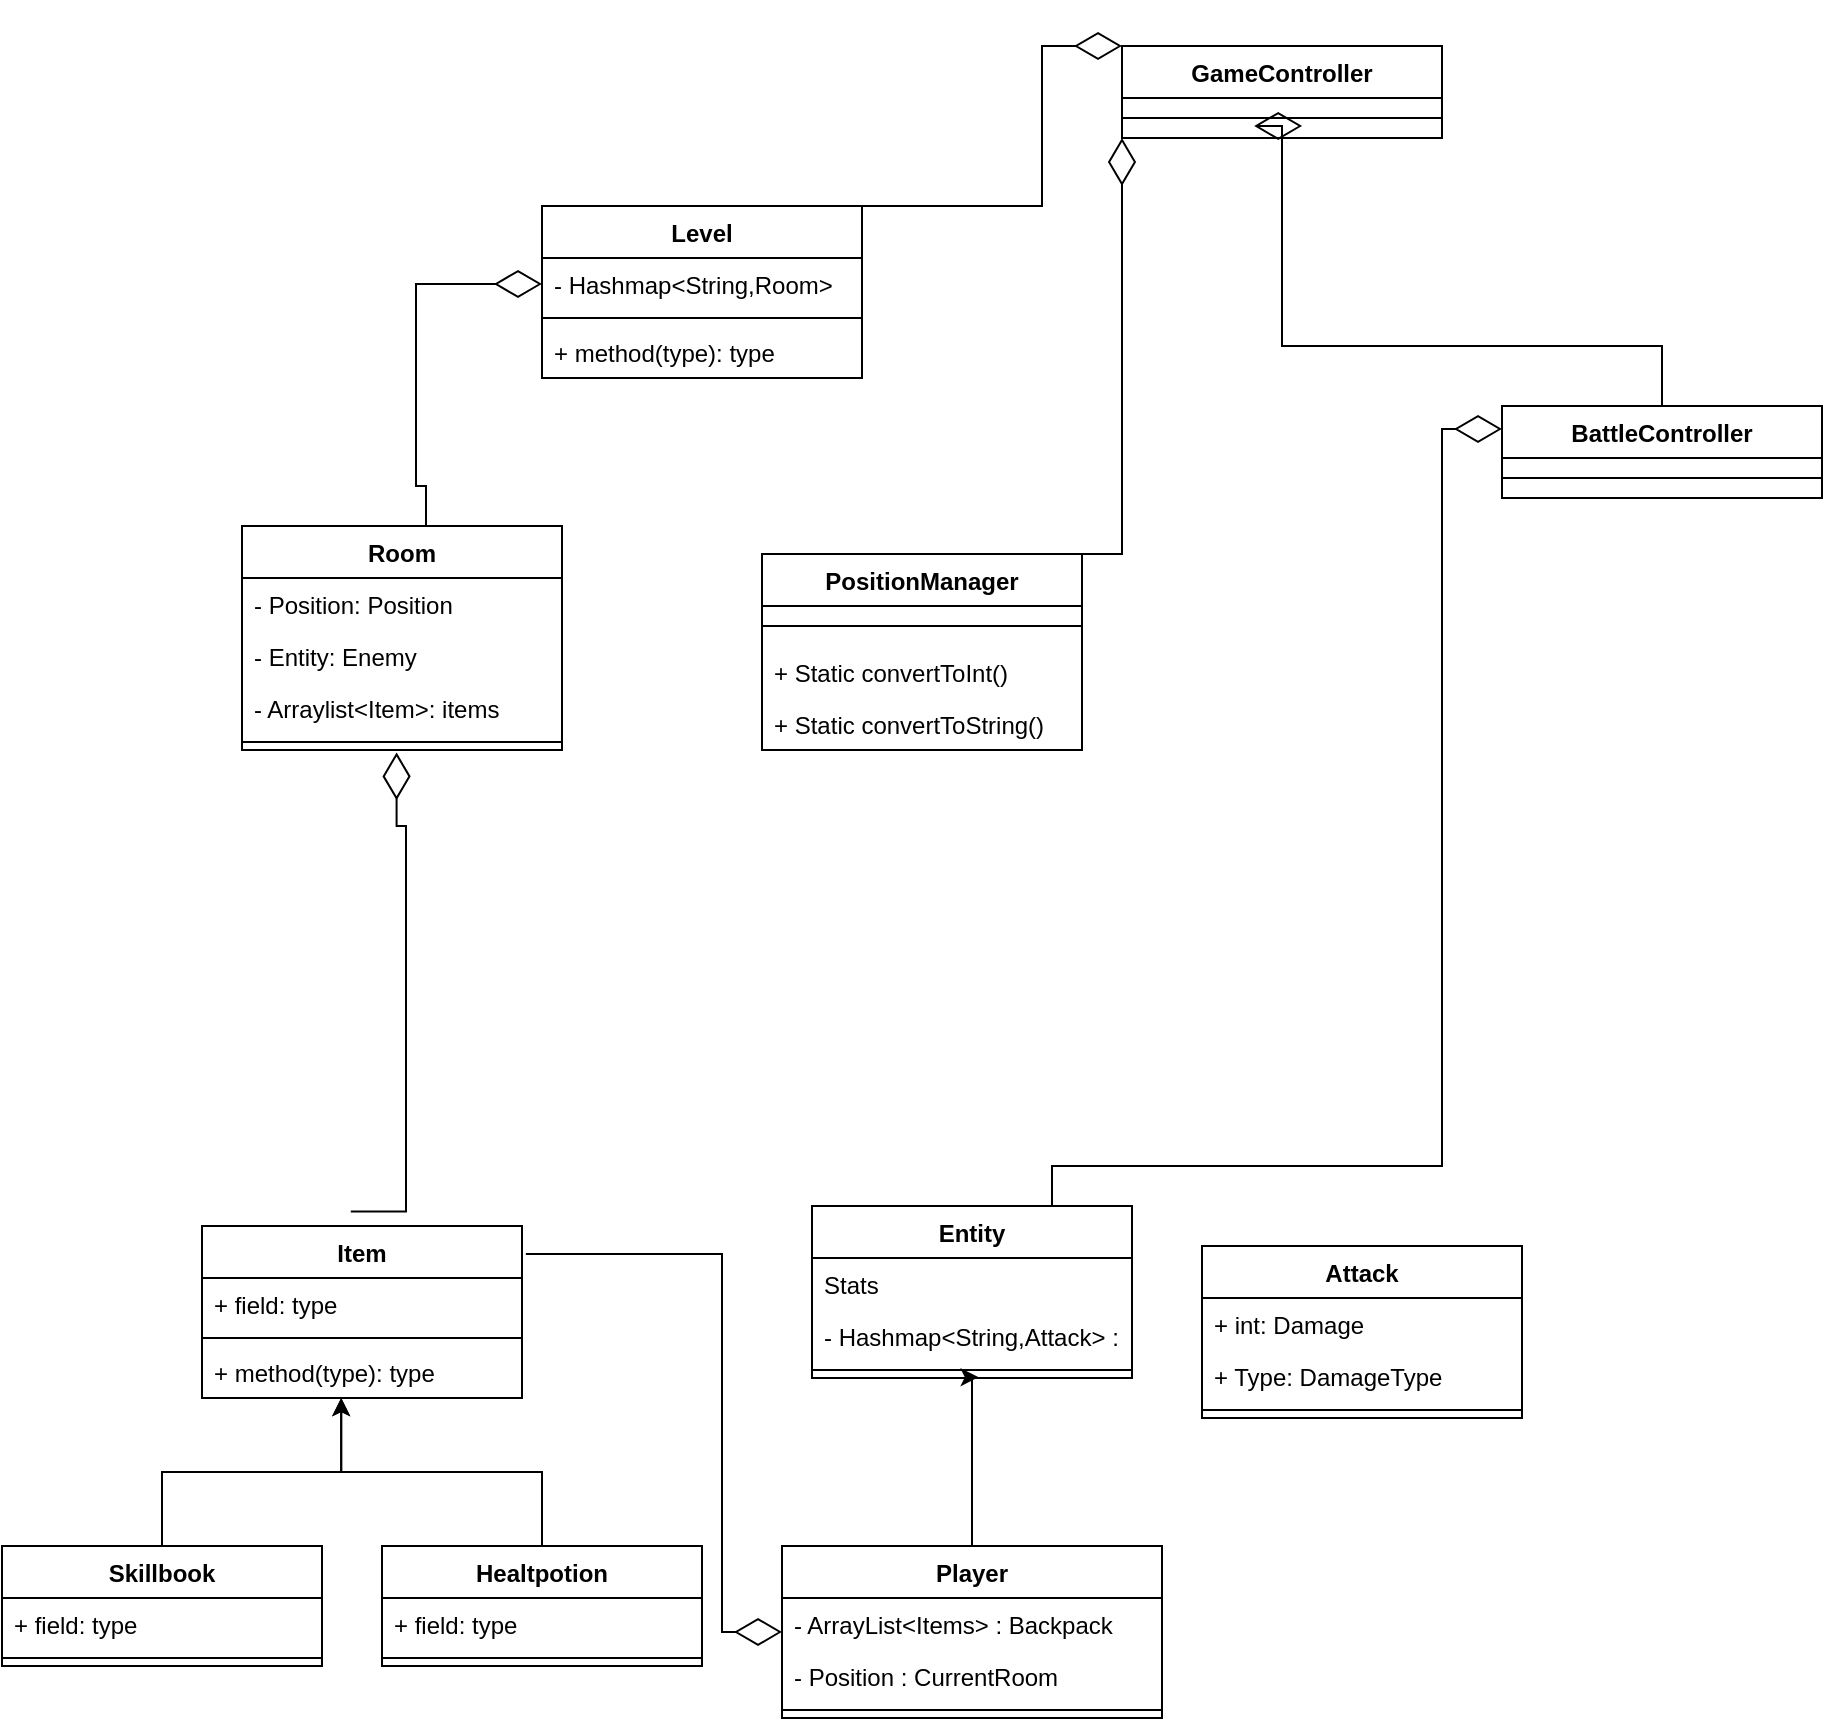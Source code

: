 <mxfile version="15.2.9" type="device"><diagram id="8FOunJz_BicetKOHRiKJ" name="Page-1"><mxGraphModel dx="1068" dy="529" grid="1" gridSize="10" guides="1" tooltips="1" connect="1" arrows="1" fold="1" page="1" pageScale="1" pageWidth="850" pageHeight="1100" math="0" shadow="0"><root><mxCell id="0"/><mxCell id="1" parent="0"/><mxCell id="oEo7f3BQlnCG__MC31yv-13" value="Level" style="swimlane;fontStyle=1;align=center;verticalAlign=top;childLayout=stackLayout;horizontal=1;startSize=26;horizontalStack=0;resizeParent=1;resizeParentMax=0;resizeLast=0;collapsible=1;marginBottom=0;" vertex="1" parent="1"><mxGeometry x="360" y="110" width="160" height="86" as="geometry"/></mxCell><mxCell id="oEo7f3BQlnCG__MC31yv-14" value="- Hashmap&lt;String,Room&gt;" style="text;strokeColor=none;fillColor=none;align=left;verticalAlign=top;spacingLeft=4;spacingRight=4;overflow=hidden;rotatable=0;points=[[0,0.5],[1,0.5]];portConstraint=eastwest;" vertex="1" parent="oEo7f3BQlnCG__MC31yv-13"><mxGeometry y="26" width="160" height="26" as="geometry"/></mxCell><mxCell id="oEo7f3BQlnCG__MC31yv-15" value="" style="line;strokeWidth=1;fillColor=none;align=left;verticalAlign=middle;spacingTop=-1;spacingLeft=3;spacingRight=3;rotatable=0;labelPosition=right;points=[];portConstraint=eastwest;" vertex="1" parent="oEo7f3BQlnCG__MC31yv-13"><mxGeometry y="52" width="160" height="8" as="geometry"/></mxCell><mxCell id="oEo7f3BQlnCG__MC31yv-16" value="+ method(type): type" style="text;strokeColor=none;fillColor=none;align=left;verticalAlign=top;spacingLeft=4;spacingRight=4;overflow=hidden;rotatable=0;points=[[0,0.5],[1,0.5]];portConstraint=eastwest;" vertex="1" parent="oEo7f3BQlnCG__MC31yv-13"><mxGeometry y="60" width="160" height="26" as="geometry"/></mxCell><mxCell id="oEo7f3BQlnCG__MC31yv-17" value="Room" style="swimlane;fontStyle=1;align=center;verticalAlign=top;childLayout=stackLayout;horizontal=1;startSize=26;horizontalStack=0;resizeParent=1;resizeParentMax=0;resizeLast=0;collapsible=1;marginBottom=0;" vertex="1" parent="1"><mxGeometry x="210" y="270" width="160" height="112" as="geometry"/></mxCell><mxCell id="oEo7f3BQlnCG__MC31yv-18" value="- Position: Position" style="text;strokeColor=none;fillColor=none;align=left;verticalAlign=top;spacingLeft=4;spacingRight=4;overflow=hidden;rotatable=0;points=[[0,0.5],[1,0.5]];portConstraint=eastwest;" vertex="1" parent="oEo7f3BQlnCG__MC31yv-17"><mxGeometry y="26" width="160" height="26" as="geometry"/></mxCell><mxCell id="oEo7f3BQlnCG__MC31yv-27" value="- Entity: Enemy" style="text;strokeColor=none;fillColor=none;align=left;verticalAlign=top;spacingLeft=4;spacingRight=4;overflow=hidden;rotatable=0;points=[[0,0.5],[1,0.5]];portConstraint=eastwest;" vertex="1" parent="oEo7f3BQlnCG__MC31yv-17"><mxGeometry y="52" width="160" height="26" as="geometry"/></mxCell><mxCell id="oEo7f3BQlnCG__MC31yv-28" value="- Arraylist&lt;Item&gt;: items" style="text;strokeColor=none;fillColor=none;align=left;verticalAlign=top;spacingLeft=4;spacingRight=4;overflow=hidden;rotatable=0;points=[[0,0.5],[1,0.5]];portConstraint=eastwest;" vertex="1" parent="oEo7f3BQlnCG__MC31yv-17"><mxGeometry y="78" width="160" height="26" as="geometry"/></mxCell><mxCell id="oEo7f3BQlnCG__MC31yv-19" value="" style="line;strokeWidth=1;fillColor=none;align=left;verticalAlign=middle;spacingTop=-1;spacingLeft=3;spacingRight=3;rotatable=0;labelPosition=right;points=[];portConstraint=eastwest;" vertex="1" parent="oEo7f3BQlnCG__MC31yv-17"><mxGeometry y="104" width="160" height="8" as="geometry"/></mxCell><mxCell id="oEo7f3BQlnCG__MC31yv-22" value="PositionManager" style="swimlane;fontStyle=1;align=center;verticalAlign=top;childLayout=stackLayout;horizontal=1;startSize=26;horizontalStack=0;resizeParent=1;resizeParentMax=0;resizeLast=0;collapsible=1;marginBottom=0;" vertex="1" parent="1"><mxGeometry x="470" y="284" width="160" height="98" as="geometry"/></mxCell><mxCell id="oEo7f3BQlnCG__MC31yv-24" value="" style="line;strokeWidth=1;fillColor=none;align=left;verticalAlign=middle;spacingTop=-1;spacingLeft=3;spacingRight=3;rotatable=0;labelPosition=right;points=[];portConstraint=eastwest;" vertex="1" parent="oEo7f3BQlnCG__MC31yv-22"><mxGeometry y="26" width="160" height="20" as="geometry"/></mxCell><mxCell id="oEo7f3BQlnCG__MC31yv-63" value="+ Static convertToInt()" style="text;strokeColor=none;fillColor=none;align=left;verticalAlign=top;spacingLeft=4;spacingRight=4;overflow=hidden;rotatable=0;points=[[0,0.5],[1,0.5]];portConstraint=eastwest;" vertex="1" parent="oEo7f3BQlnCG__MC31yv-22"><mxGeometry y="46" width="160" height="26" as="geometry"/></mxCell><mxCell id="oEo7f3BQlnCG__MC31yv-64" value="+ Static convertToString()" style="text;strokeColor=none;fillColor=none;align=left;verticalAlign=top;spacingLeft=4;spacingRight=4;overflow=hidden;rotatable=0;points=[[0,0.5],[1,0.5]];portConstraint=eastwest;" vertex="1" parent="oEo7f3BQlnCG__MC31yv-22"><mxGeometry y="72" width="160" height="26" as="geometry"/></mxCell><mxCell id="oEo7f3BQlnCG__MC31yv-51" style="edgeStyle=orthogonalEdgeStyle;rounded=0;orthogonalLoop=1;jettySize=auto;html=1;entryX=0.521;entryY=0.95;entryDx=0;entryDy=0;entryPerimeter=0;" edge="1" parent="1" source="oEo7f3BQlnCG__MC31yv-29" target="oEo7f3BQlnCG__MC31yv-48"><mxGeometry relative="1" as="geometry"><mxPoint x="574.84" y="739.998" as="targetPoint"/><Array as="points"><mxPoint x="575" y="696"/></Array></mxGeometry></mxCell><mxCell id="oEo7f3BQlnCG__MC31yv-54" style="edgeStyle=orthogonalEdgeStyle;rounded=0;orthogonalLoop=1;jettySize=auto;html=1;entryX=1.012;entryY=0.163;entryDx=0;entryDy=0;entryPerimeter=0;endArrow=none;endFill=0;startArrow=diamondThin;startFill=0;targetPerimeterSpacing=0;sourcePerimeterSpacing=0;startSize=21;" edge="1" parent="1" source="oEo7f3BQlnCG__MC31yv-29" target="oEo7f3BQlnCG__MC31yv-34"><mxGeometry relative="1" as="geometry"><Array as="points"><mxPoint x="450" y="823"/><mxPoint x="450" y="634"/></Array></mxGeometry></mxCell><mxCell id="oEo7f3BQlnCG__MC31yv-29" value="Player" style="swimlane;fontStyle=1;align=center;verticalAlign=top;childLayout=stackLayout;horizontal=1;startSize=26;horizontalStack=0;resizeParent=1;resizeParentMax=0;resizeLast=0;collapsible=1;marginBottom=0;" vertex="1" parent="1"><mxGeometry x="480" y="780" width="190" height="86" as="geometry"/></mxCell><mxCell id="oEo7f3BQlnCG__MC31yv-30" value="- ArrayList&lt;Items&gt; : Backpack" style="text;strokeColor=none;fillColor=none;align=left;verticalAlign=top;spacingLeft=4;spacingRight=4;overflow=hidden;rotatable=0;points=[[0,0.5],[1,0.5]];portConstraint=eastwest;" vertex="1" parent="oEo7f3BQlnCG__MC31yv-29"><mxGeometry y="26" width="190" height="26" as="geometry"/></mxCell><mxCell id="oEo7f3BQlnCG__MC31yv-61" value="- Position : CurrentRoom" style="text;strokeColor=none;fillColor=none;align=left;verticalAlign=top;spacingLeft=4;spacingRight=4;overflow=hidden;rotatable=0;points=[[0,0.5],[1,0.5]];portConstraint=eastwest;" vertex="1" parent="oEo7f3BQlnCG__MC31yv-29"><mxGeometry y="52" width="190" height="26" as="geometry"/></mxCell><mxCell id="oEo7f3BQlnCG__MC31yv-31" value="" style="line;strokeWidth=1;fillColor=none;align=left;verticalAlign=middle;spacingTop=-1;spacingLeft=3;spacingRight=3;rotatable=0;labelPosition=right;points=[];portConstraint=eastwest;" vertex="1" parent="oEo7f3BQlnCG__MC31yv-29"><mxGeometry y="78" width="190" height="8" as="geometry"/></mxCell><mxCell id="oEo7f3BQlnCG__MC31yv-34" value="Item" style="swimlane;fontStyle=1;align=center;verticalAlign=top;childLayout=stackLayout;horizontal=1;startSize=26;horizontalStack=0;resizeParent=1;resizeParentMax=0;resizeLast=0;collapsible=1;marginBottom=0;" vertex="1" parent="1"><mxGeometry x="190" y="620" width="160" height="86" as="geometry"/></mxCell><mxCell id="oEo7f3BQlnCG__MC31yv-35" value="+ field: type" style="text;strokeColor=none;fillColor=none;align=left;verticalAlign=top;spacingLeft=4;spacingRight=4;overflow=hidden;rotatable=0;points=[[0,0.5],[1,0.5]];portConstraint=eastwest;" vertex="1" parent="oEo7f3BQlnCG__MC31yv-34"><mxGeometry y="26" width="160" height="26" as="geometry"/></mxCell><mxCell id="oEo7f3BQlnCG__MC31yv-36" value="" style="line;strokeWidth=1;fillColor=none;align=left;verticalAlign=middle;spacingTop=-1;spacingLeft=3;spacingRight=3;rotatable=0;labelPosition=right;points=[];portConstraint=eastwest;" vertex="1" parent="oEo7f3BQlnCG__MC31yv-34"><mxGeometry y="52" width="160" height="8" as="geometry"/></mxCell><mxCell id="oEo7f3BQlnCG__MC31yv-37" value="+ method(type): type" style="text;strokeColor=none;fillColor=none;align=left;verticalAlign=top;spacingLeft=4;spacingRight=4;overflow=hidden;rotatable=0;points=[[0,0.5],[1,0.5]];portConstraint=eastwest;" vertex="1" parent="oEo7f3BQlnCG__MC31yv-34"><mxGeometry y="60" width="160" height="26" as="geometry"/></mxCell><mxCell id="oEo7f3BQlnCG__MC31yv-53" style="edgeStyle=orthogonalEdgeStyle;rounded=0;orthogonalLoop=1;jettySize=auto;html=1;entryX=0.435;entryY=1;entryDx=0;entryDy=0;entryPerimeter=0;" edge="1" parent="1" source="oEo7f3BQlnCG__MC31yv-38" target="oEo7f3BQlnCG__MC31yv-37"><mxGeometry relative="1" as="geometry"/></mxCell><mxCell id="oEo7f3BQlnCG__MC31yv-38" value="Healtpotion" style="swimlane;fontStyle=1;align=center;verticalAlign=top;childLayout=stackLayout;horizontal=1;startSize=26;horizontalStack=0;resizeParent=1;resizeParentMax=0;resizeLast=0;collapsible=1;marginBottom=0;" vertex="1" parent="1"><mxGeometry x="280" y="780" width="160" height="60" as="geometry"/></mxCell><mxCell id="oEo7f3BQlnCG__MC31yv-39" value="+ field: type" style="text;strokeColor=none;fillColor=none;align=left;verticalAlign=top;spacingLeft=4;spacingRight=4;overflow=hidden;rotatable=0;points=[[0,0.5],[1,0.5]];portConstraint=eastwest;" vertex="1" parent="oEo7f3BQlnCG__MC31yv-38"><mxGeometry y="26" width="160" height="26" as="geometry"/></mxCell><mxCell id="oEo7f3BQlnCG__MC31yv-40" value="" style="line;strokeWidth=1;fillColor=none;align=left;verticalAlign=middle;spacingTop=-1;spacingLeft=3;spacingRight=3;rotatable=0;labelPosition=right;points=[];portConstraint=eastwest;" vertex="1" parent="oEo7f3BQlnCG__MC31yv-38"><mxGeometry y="52" width="160" height="8" as="geometry"/></mxCell><mxCell id="oEo7f3BQlnCG__MC31yv-52" style="edgeStyle=orthogonalEdgeStyle;rounded=0;orthogonalLoop=1;jettySize=auto;html=1;entryX=0.435;entryY=1;entryDx=0;entryDy=0;entryPerimeter=0;" edge="1" parent="1" source="oEo7f3BQlnCG__MC31yv-42" target="oEo7f3BQlnCG__MC31yv-37"><mxGeometry relative="1" as="geometry"/></mxCell><mxCell id="oEo7f3BQlnCG__MC31yv-42" value="Skillbook" style="swimlane;fontStyle=1;align=center;verticalAlign=top;childLayout=stackLayout;horizontal=1;startSize=26;horizontalStack=0;resizeParent=1;resizeParentMax=0;resizeLast=0;collapsible=1;marginBottom=0;" vertex="1" parent="1"><mxGeometry x="90" y="780" width="160" height="60" as="geometry"/></mxCell><mxCell id="oEo7f3BQlnCG__MC31yv-43" value="+ field: type" style="text;strokeColor=none;fillColor=none;align=left;verticalAlign=top;spacingLeft=4;spacingRight=4;overflow=hidden;rotatable=0;points=[[0,0.5],[1,0.5]];portConstraint=eastwest;" vertex="1" parent="oEo7f3BQlnCG__MC31yv-42"><mxGeometry y="26" width="160" height="26" as="geometry"/></mxCell><mxCell id="oEo7f3BQlnCG__MC31yv-44" value="" style="line;strokeWidth=1;fillColor=none;align=left;verticalAlign=middle;spacingTop=-1;spacingLeft=3;spacingRight=3;rotatable=0;labelPosition=right;points=[];portConstraint=eastwest;" vertex="1" parent="oEo7f3BQlnCG__MC31yv-42"><mxGeometry y="52" width="160" height="8" as="geometry"/></mxCell><mxCell id="oEo7f3BQlnCG__MC31yv-46" value="Entity" style="swimlane;fontStyle=1;align=center;verticalAlign=top;childLayout=stackLayout;horizontal=1;startSize=26;horizontalStack=0;resizeParent=1;resizeParentMax=0;resizeLast=0;collapsible=1;marginBottom=0;" vertex="1" parent="1"><mxGeometry x="495" y="610" width="160" height="86" as="geometry"/></mxCell><mxCell id="oEo7f3BQlnCG__MC31yv-47" value="Stats" style="text;strokeColor=none;fillColor=none;align=left;verticalAlign=top;spacingLeft=4;spacingRight=4;overflow=hidden;rotatable=0;points=[[0,0.5],[1,0.5]];portConstraint=eastwest;" vertex="1" parent="oEo7f3BQlnCG__MC31yv-46"><mxGeometry y="26" width="160" height="26" as="geometry"/></mxCell><mxCell id="oEo7f3BQlnCG__MC31yv-70" value="- Hashmap&lt;String,Attack&gt; : Attacks" style="text;strokeColor=none;fillColor=none;align=left;verticalAlign=top;spacingLeft=4;spacingRight=4;overflow=hidden;rotatable=0;points=[[0,0.5],[1,0.5]];portConstraint=eastwest;" vertex="1" parent="oEo7f3BQlnCG__MC31yv-46"><mxGeometry y="52" width="160" height="26" as="geometry"/></mxCell><mxCell id="oEo7f3BQlnCG__MC31yv-48" value="" style="line;strokeWidth=1;fillColor=none;align=left;verticalAlign=middle;spacingTop=-1;spacingLeft=3;spacingRight=3;rotatable=0;labelPosition=right;points=[];portConstraint=eastwest;" vertex="1" parent="oEo7f3BQlnCG__MC31yv-46"><mxGeometry y="78" width="160" height="8" as="geometry"/></mxCell><mxCell id="oEo7f3BQlnCG__MC31yv-60" style="edgeStyle=orthogonalEdgeStyle;rounded=0;orthogonalLoop=1;jettySize=auto;html=1;entryX=0.465;entryY=-0.084;entryDx=0;entryDy=0;entryPerimeter=0;endArrow=none;endFill=0;startArrow=diamondThin;startFill=0;targetPerimeterSpacing=0;sourcePerimeterSpacing=0;startSize=21;exitX=0.483;exitY=1.15;exitDx=0;exitDy=0;exitPerimeter=0;" edge="1" parent="1" source="oEo7f3BQlnCG__MC31yv-19" target="oEo7f3BQlnCG__MC31yv-34"><mxGeometry relative="1" as="geometry"><mxPoint x="292.08" y="405.79" as="sourcePoint"/><mxPoint x="30.0" y="460.018" as="targetPoint"/><Array as="points"><mxPoint x="287" y="420"/><mxPoint x="292" y="420"/><mxPoint x="292" y="613"/></Array></mxGeometry></mxCell><mxCell id="oEo7f3BQlnCG__MC31yv-65" value="Attack" style="swimlane;fontStyle=1;align=center;verticalAlign=top;childLayout=stackLayout;horizontal=1;startSize=26;horizontalStack=0;resizeParent=1;resizeParentMax=0;resizeLast=0;collapsible=1;marginBottom=0;" vertex="1" parent="1"><mxGeometry x="690" y="630" width="160" height="86" as="geometry"/></mxCell><mxCell id="oEo7f3BQlnCG__MC31yv-66" value="+ int: Damage" style="text;strokeColor=none;fillColor=none;align=left;verticalAlign=top;spacingLeft=4;spacingRight=4;overflow=hidden;rotatable=0;points=[[0,0.5],[1,0.5]];portConstraint=eastwest;" vertex="1" parent="oEo7f3BQlnCG__MC31yv-65"><mxGeometry y="26" width="160" height="26" as="geometry"/></mxCell><mxCell id="oEo7f3BQlnCG__MC31yv-69" value="+ Type: DamageType" style="text;strokeColor=none;fillColor=none;align=left;verticalAlign=top;spacingLeft=4;spacingRight=4;overflow=hidden;rotatable=0;points=[[0,0.5],[1,0.5]];portConstraint=eastwest;" vertex="1" parent="oEo7f3BQlnCG__MC31yv-65"><mxGeometry y="52" width="160" height="26" as="geometry"/></mxCell><mxCell id="oEo7f3BQlnCG__MC31yv-67" value="" style="line;strokeWidth=1;fillColor=none;align=left;verticalAlign=middle;spacingTop=-1;spacingLeft=3;spacingRight=3;rotatable=0;labelPosition=right;points=[];portConstraint=eastwest;" vertex="1" parent="oEo7f3BQlnCG__MC31yv-65"><mxGeometry y="78" width="160" height="8" as="geometry"/></mxCell><mxCell id="oEo7f3BQlnCG__MC31yv-72" style="edgeStyle=orthogonalEdgeStyle;rounded=0;orthogonalLoop=1;jettySize=auto;html=1;entryX=0.828;entryY=0;entryDx=0;entryDy=0;entryPerimeter=0;endArrow=none;endFill=0;startArrow=diamondThin;startFill=0;targetPerimeterSpacing=0;sourcePerimeterSpacing=0;startSize=21;exitX=0;exitY=0.5;exitDx=0;exitDy=0;" edge="1" parent="1" source="oEo7f3BQlnCG__MC31yv-14" target="oEo7f3BQlnCG__MC31yv-17"><mxGeometry relative="1" as="geometry"><mxPoint x="297.28" y="393.2" as="sourcePoint"/><mxPoint x="274.4" y="622.776" as="targetPoint"/><Array as="points"><mxPoint x="297" y="149"/><mxPoint x="297" y="250"/><mxPoint x="302" y="250"/><mxPoint x="302" y="270"/></Array></mxGeometry></mxCell><mxCell id="oEo7f3BQlnCG__MC31yv-83" style="edgeStyle=orthogonalEdgeStyle;rounded=0;orthogonalLoop=1;jettySize=auto;html=1;entryX=0.75;entryY=0;entryDx=0;entryDy=0;startArrow=diamondThin;startFill=0;endArrow=none;endFill=0;startSize=21;sourcePerimeterSpacing=0;targetPerimeterSpacing=0;" edge="1" parent="1" source="oEo7f3BQlnCG__MC31yv-73" target="oEo7f3BQlnCG__MC31yv-22"><mxGeometry relative="1" as="geometry"><Array as="points"><mxPoint x="650" y="284"/></Array></mxGeometry></mxCell><mxCell id="oEo7f3BQlnCG__MC31yv-73" value="GameController" style="swimlane;fontStyle=1;align=center;verticalAlign=top;childLayout=stackLayout;horizontal=1;startSize=26;horizontalStack=0;resizeParent=1;resizeParentMax=0;resizeLast=0;collapsible=1;marginBottom=0;" vertex="1" parent="1"><mxGeometry x="650" y="30" width="160" height="46" as="geometry"/></mxCell><mxCell id="oEo7f3BQlnCG__MC31yv-74" value="" style="line;strokeWidth=1;fillColor=none;align=left;verticalAlign=middle;spacingTop=-1;spacingLeft=3;spacingRight=3;rotatable=0;labelPosition=right;points=[];portConstraint=eastwest;" vertex="1" parent="oEo7f3BQlnCG__MC31yv-73"><mxGeometry y="26" width="160" height="20" as="geometry"/></mxCell><mxCell id="oEo7f3BQlnCG__MC31yv-77" value="BattleController" style="swimlane;fontStyle=1;align=center;verticalAlign=top;childLayout=stackLayout;horizontal=1;startSize=26;horizontalStack=0;resizeParent=1;resizeParentMax=0;resizeLast=0;collapsible=1;marginBottom=0;" vertex="1" parent="1"><mxGeometry x="840" y="210" width="160" height="46" as="geometry"/></mxCell><mxCell id="oEo7f3BQlnCG__MC31yv-78" value="" style="line;strokeWidth=1;fillColor=none;align=left;verticalAlign=middle;spacingTop=-1;spacingLeft=3;spacingRight=3;rotatable=0;labelPosition=right;points=[];portConstraint=eastwest;" vertex="1" parent="oEo7f3BQlnCG__MC31yv-77"><mxGeometry y="26" width="160" height="20" as="geometry"/></mxCell><mxCell id="oEo7f3BQlnCG__MC31yv-79" style="edgeStyle=orthogonalEdgeStyle;rounded=0;orthogonalLoop=1;jettySize=auto;html=1;entryX=0.75;entryY=0;entryDx=0;entryDy=0;endArrow=none;endFill=0;startArrow=diamondThin;startFill=0;targetPerimeterSpacing=0;sourcePerimeterSpacing=0;startSize=21;exitX=0;exitY=0.25;exitDx=0;exitDy=0;" edge="1" parent="1" source="oEo7f3BQlnCG__MC31yv-77" target="oEo7f3BQlnCG__MC31yv-46"><mxGeometry relative="1" as="geometry"><mxPoint x="677.88" y="360.0" as="sourcePoint"/><mxPoint x="655.0" y="589.576" as="targetPoint"/><Array as="points"><mxPoint x="810" y="222"/><mxPoint x="810" y="590"/><mxPoint x="615" y="590"/></Array></mxGeometry></mxCell><mxCell id="oEo7f3BQlnCG__MC31yv-80" style="edgeStyle=orthogonalEdgeStyle;rounded=0;orthogonalLoop=1;jettySize=auto;html=1;entryX=0.5;entryY=0;entryDx=0;entryDy=0;endArrow=none;endFill=0;startArrow=diamondThin;startFill=0;targetPerimeterSpacing=0;sourcePerimeterSpacing=0;startSize=21;exitX=0.563;exitY=0.7;exitDx=0;exitDy=0;exitPerimeter=0;" edge="1" parent="1" source="oEo7f3BQlnCG__MC31yv-74" target="oEo7f3BQlnCG__MC31yv-77"><mxGeometry relative="1" as="geometry"><mxPoint x="840" y="181.5" as="sourcePoint"/><mxPoint x="625" y="640" as="targetPoint"/><Array as="points"><mxPoint x="730" y="180"/><mxPoint x="920" y="180"/></Array></mxGeometry></mxCell><mxCell id="oEo7f3BQlnCG__MC31yv-81" style="edgeStyle=orthogonalEdgeStyle;rounded=0;orthogonalLoop=1;jettySize=auto;html=1;entryX=1;entryY=0;entryDx=0;entryDy=0;endArrow=none;endFill=0;startArrow=diamondThin;startFill=0;targetPerimeterSpacing=0;sourcePerimeterSpacing=0;startSize=21;exitX=0;exitY=0;exitDx=0;exitDy=0;" edge="1" parent="1" source="oEo7f3BQlnCG__MC31yv-73" target="oEo7f3BQlnCG__MC31yv-13"><mxGeometry relative="1" as="geometry"><mxPoint x="710.08" y="150" as="sourcePoint"/><mxPoint x="920" y="170" as="targetPoint"/><Array as="points"><mxPoint x="610" y="110"/></Array></mxGeometry></mxCell></root></mxGraphModel></diagram></mxfile>